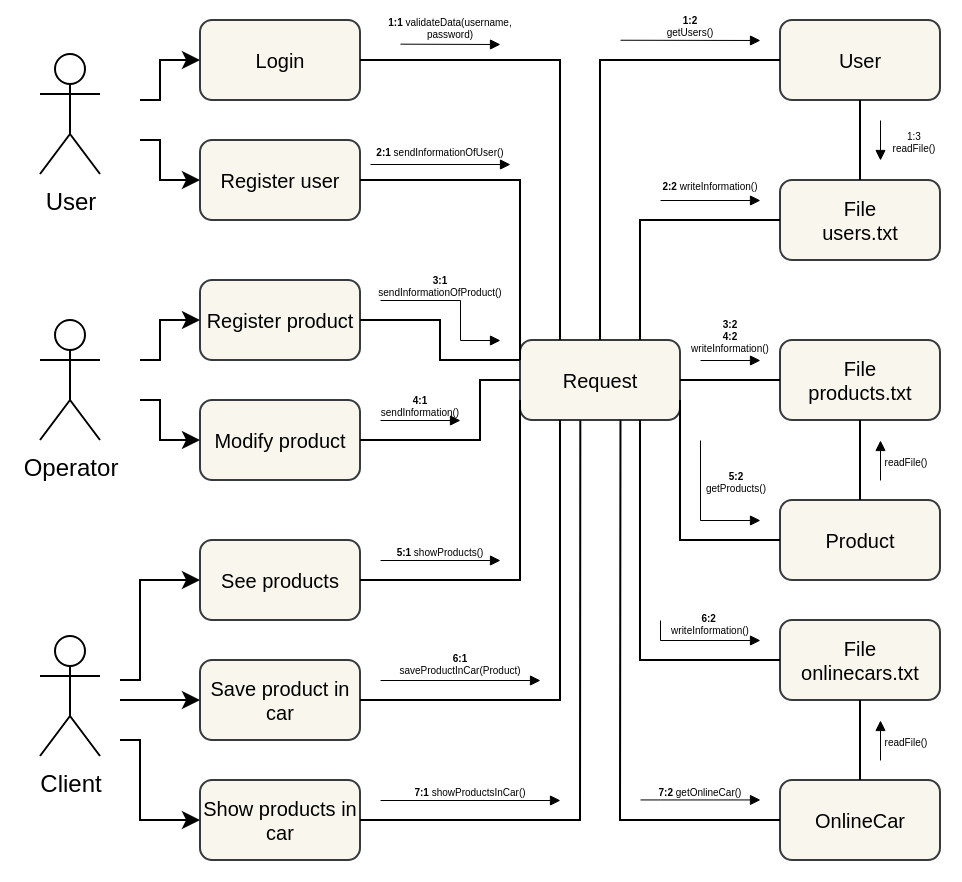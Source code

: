 <mxfile version="24.4.4" type="device">
  <diagram name="Página-1" id="ug_DDJ2ULfCn3AZsLlIb">
    <mxGraphModel dx="819" dy="426" grid="1" gridSize="10" guides="1" tooltips="1" connect="1" arrows="1" fold="1" page="1" pageScale="1" pageWidth="850" pageHeight="1100" math="0" shadow="0">
      <root>
        <mxCell id="0" />
        <mxCell id="1" parent="0" />
        <mxCell id="xbvqIUB2BOO3ILZ6pMK4-86" value="" style="rounded=0;whiteSpace=wrap;html=1;strokeColor=none;" vertex="1" parent="1">
          <mxGeometry x="20" y="50" width="480" height="440" as="geometry" />
        </mxCell>
        <mxCell id="xbvqIUB2BOO3ILZ6pMK4-1" value="User" style="shape=umlActor;verticalLabelPosition=bottom;verticalAlign=top;html=1;outlineConnect=0;" vertex="1" parent="1">
          <mxGeometry x="40" y="77" width="30" height="60" as="geometry" />
        </mxCell>
        <mxCell id="xbvqIUB2BOO3ILZ6pMK4-2" value="Login" style="rounded=1;whiteSpace=wrap;html=1;fontSize=10;fillColor=#f9f7ed;strokeColor=#36393d;" vertex="1" parent="1">
          <mxGeometry x="120" y="60" width="80" height="40" as="geometry" />
        </mxCell>
        <mxCell id="xbvqIUB2BOO3ILZ6pMK4-4" value="Request" style="rounded=1;whiteSpace=wrap;html=1;fontSize=10;fillColor=#f9f7ed;strokeColor=#36393d;" vertex="1" parent="1">
          <mxGeometry x="280" y="220" width="80" height="40" as="geometry" />
        </mxCell>
        <mxCell id="xbvqIUB2BOO3ILZ6pMK4-5" value="" style="endArrow=none;html=1;rounded=0;exitX=1;exitY=0.5;exitDx=0;exitDy=0;entryX=0.25;entryY=0;entryDx=0;entryDy=0;" edge="1" parent="1" source="xbvqIUB2BOO3ILZ6pMK4-2" target="xbvqIUB2BOO3ILZ6pMK4-4">
          <mxGeometry width="50" height="50" relative="1" as="geometry">
            <mxPoint x="230" y="130" as="sourcePoint" />
            <mxPoint x="280" y="80" as="targetPoint" />
            <Array as="points">
              <mxPoint x="300" y="80" />
            </Array>
          </mxGeometry>
        </mxCell>
        <mxCell id="xbvqIUB2BOO3ILZ6pMK4-6" value="&lt;b&gt;1:1&lt;/b&gt; validateData(username, password)" style="text;html=1;align=center;verticalAlign=middle;whiteSpace=wrap;rounded=0;fontSize=5;" vertex="1" parent="1">
          <mxGeometry x="205" y="58" width="80" height="10" as="geometry" />
        </mxCell>
        <mxCell id="xbvqIUB2BOO3ILZ6pMK4-7" value="" style="endArrow=block;html=1;rounded=0;endFill=1;endSize=4;startSize=2;jumpSize=3;strokeWidth=0.5;" edge="1" parent="1">
          <mxGeometry width="50" height="50" relative="1" as="geometry">
            <mxPoint x="220" y="71.83" as="sourcePoint" />
            <mxPoint x="270" y="72" as="targetPoint" />
          </mxGeometry>
        </mxCell>
        <mxCell id="xbvqIUB2BOO3ILZ6pMK4-8" value="User" style="rounded=1;whiteSpace=wrap;html=1;fontSize=10;fillColor=#f9f7ed;strokeColor=#36393d;" vertex="1" parent="1">
          <mxGeometry x="410" y="60" width="80" height="40" as="geometry" />
        </mxCell>
        <mxCell id="xbvqIUB2BOO3ILZ6pMK4-9" value="" style="endArrow=none;html=1;rounded=0;entryX=0;entryY=0.5;entryDx=0;entryDy=0;exitX=0.5;exitY=0;exitDx=0;exitDy=0;" edge="1" parent="1" source="xbvqIUB2BOO3ILZ6pMK4-4" target="xbvqIUB2BOO3ILZ6pMK4-8">
          <mxGeometry width="50" height="50" relative="1" as="geometry">
            <mxPoint x="380" y="80" as="sourcePoint" />
            <mxPoint x="320" y="90" as="targetPoint" />
            <Array as="points">
              <mxPoint x="320" y="80" />
            </Array>
          </mxGeometry>
        </mxCell>
        <mxCell id="xbvqIUB2BOO3ILZ6pMK4-10" value="&lt;b&gt;1:2&lt;/b&gt; getUsers()" style="text;html=1;align=center;verticalAlign=middle;whiteSpace=wrap;rounded=0;fontSize=5;" vertex="1" parent="1">
          <mxGeometry x="350" y="57" width="30" height="10" as="geometry" />
        </mxCell>
        <mxCell id="xbvqIUB2BOO3ILZ6pMK4-11" value="" style="endArrow=block;html=1;rounded=0;endFill=1;endSize=4;startSize=2;jumpSize=3;strokeWidth=0.5;" edge="1" parent="1">
          <mxGeometry width="50" height="50" relative="1" as="geometry">
            <mxPoint x="460" y="110" as="sourcePoint" />
            <mxPoint x="460" y="130" as="targetPoint" />
          </mxGeometry>
        </mxCell>
        <mxCell id="xbvqIUB2BOO3ILZ6pMK4-12" value="File&lt;div style=&quot;font-size: 10px;&quot;&gt;users.txt&lt;/div&gt;" style="rounded=1;whiteSpace=wrap;html=1;fontSize=10;fillColor=#f9f7ed;strokeColor=#36393d;" vertex="1" parent="1">
          <mxGeometry x="410" y="140" width="80" height="40" as="geometry" />
        </mxCell>
        <mxCell id="xbvqIUB2BOO3ILZ6pMK4-14" value="" style="endArrow=none;html=1;rounded=0;exitX=0.5;exitY=1;exitDx=0;exitDy=0;entryX=0.5;entryY=0;entryDx=0;entryDy=0;" edge="1" parent="1" source="xbvqIUB2BOO3ILZ6pMK4-8" target="xbvqIUB2BOO3ILZ6pMK4-12">
          <mxGeometry width="50" height="50" relative="1" as="geometry">
            <mxPoint x="340" y="110" as="sourcePoint" />
            <mxPoint x="340" y="150" as="targetPoint" />
          </mxGeometry>
        </mxCell>
        <mxCell id="xbvqIUB2BOO3ILZ6pMK4-15" value="" style="endArrow=block;html=1;rounded=0;endFill=1;endSize=4;startSize=2;jumpSize=3;strokeWidth=0.5;" edge="1" parent="1">
          <mxGeometry width="50" height="50" relative="1" as="geometry">
            <mxPoint x="330" y="69.87" as="sourcePoint" />
            <mxPoint x="400" y="70" as="targetPoint" />
          </mxGeometry>
        </mxCell>
        <mxCell id="xbvqIUB2BOO3ILZ6pMK4-16" value="1:3 readFile()" style="text;html=1;align=center;verticalAlign=middle;whiteSpace=wrap;rounded=0;fontSize=5;" vertex="1" parent="1">
          <mxGeometry x="464" y="115" width="26" height="10" as="geometry" />
        </mxCell>
        <mxCell id="xbvqIUB2BOO3ILZ6pMK4-17" value="Register user" style="rounded=1;whiteSpace=wrap;html=1;fontSize=10;fillColor=#f9f7ed;strokeColor=#36393d;" vertex="1" parent="1">
          <mxGeometry x="120" y="120" width="80" height="40" as="geometry" />
        </mxCell>
        <mxCell id="xbvqIUB2BOO3ILZ6pMK4-18" value="" style="endArrow=none;html=1;rounded=0;exitX=1;exitY=0.5;exitDx=0;exitDy=0;entryX=0;entryY=0.25;entryDx=0;entryDy=0;" edge="1" parent="1" source="xbvqIUB2BOO3ILZ6pMK4-17" target="xbvqIUB2BOO3ILZ6pMK4-4">
          <mxGeometry width="50" height="50" relative="1" as="geometry">
            <mxPoint x="200" y="139.86" as="sourcePoint" />
            <mxPoint x="330" y="110" as="targetPoint" />
            <Array as="points">
              <mxPoint x="280" y="140" />
            </Array>
          </mxGeometry>
        </mxCell>
        <mxCell id="xbvqIUB2BOO3ILZ6pMK4-19" value="&lt;b&gt;2:1&lt;/b&gt; sendInformationOfUser()" style="text;html=1;align=center;verticalAlign=middle;whiteSpace=wrap;rounded=0;fontSize=5;" vertex="1" parent="1">
          <mxGeometry x="205" y="120" width="70" height="10" as="geometry" />
        </mxCell>
        <mxCell id="xbvqIUB2BOO3ILZ6pMK4-20" value="" style="endArrow=block;html=1;rounded=0;endFill=1;endSize=4;startSize=2;jumpSize=3;strokeWidth=0.5;" edge="1" parent="1">
          <mxGeometry width="50" height="50" relative="1" as="geometry">
            <mxPoint x="205" y="132" as="sourcePoint" />
            <mxPoint x="275" y="132" as="targetPoint" />
          </mxGeometry>
        </mxCell>
        <mxCell id="xbvqIUB2BOO3ILZ6pMK4-23" value="" style="endArrow=none;html=1;rounded=0;exitX=0;exitY=0.5;exitDx=0;exitDy=0;entryX=0.75;entryY=0;entryDx=0;entryDy=0;" edge="1" parent="1" source="xbvqIUB2BOO3ILZ6pMK4-12" target="xbvqIUB2BOO3ILZ6pMK4-4">
          <mxGeometry width="50" height="50" relative="1" as="geometry">
            <mxPoint x="210" y="90" as="sourcePoint" />
            <mxPoint x="350" y="110" as="targetPoint" />
            <Array as="points">
              <mxPoint x="340" y="160" />
            </Array>
          </mxGeometry>
        </mxCell>
        <mxCell id="xbvqIUB2BOO3ILZ6pMK4-24" value="&lt;b&gt;2:2&lt;/b&gt; writeInformation()" style="text;html=1;align=center;verticalAlign=middle;whiteSpace=wrap;rounded=0;fontSize=5;" vertex="1" parent="1">
          <mxGeometry x="350" y="137" width="50" height="10" as="geometry" />
        </mxCell>
        <mxCell id="xbvqIUB2BOO3ILZ6pMK4-25" value="" style="endArrow=block;html=1;rounded=0;endFill=1;endSize=4;startSize=2;jumpSize=3;strokeWidth=0.5;" edge="1" parent="1">
          <mxGeometry width="50" height="50" relative="1" as="geometry">
            <mxPoint x="350" y="150" as="sourcePoint" />
            <mxPoint x="400" y="150" as="targetPoint" />
          </mxGeometry>
        </mxCell>
        <mxCell id="xbvqIUB2BOO3ILZ6pMK4-27" value="Register product" style="rounded=1;whiteSpace=wrap;html=1;fontSize=10;fillColor=#f9f7ed;strokeColor=#36393d;" vertex="1" parent="1">
          <mxGeometry x="120" y="190" width="80" height="40" as="geometry" />
        </mxCell>
        <mxCell id="xbvqIUB2BOO3ILZ6pMK4-28" value="Modify product" style="rounded=1;whiteSpace=wrap;html=1;fontSize=10;fillColor=#f9f7ed;strokeColor=#36393d;" vertex="1" parent="1">
          <mxGeometry x="120" y="250" width="80" height="40" as="geometry" />
        </mxCell>
        <mxCell id="xbvqIUB2BOO3ILZ6pMK4-29" value="See products" style="rounded=1;whiteSpace=wrap;html=1;fontSize=10;fillColor=#f9f7ed;strokeColor=#36393d;" vertex="1" parent="1">
          <mxGeometry x="120" y="320" width="80" height="40" as="geometry" />
        </mxCell>
        <mxCell id="xbvqIUB2BOO3ILZ6pMK4-30" value="Save product in car" style="rounded=1;whiteSpace=wrap;html=1;fontSize=10;fillColor=#f9f7ed;strokeColor=#36393d;" vertex="1" parent="1">
          <mxGeometry x="120" y="380" width="80" height="40" as="geometry" />
        </mxCell>
        <mxCell id="xbvqIUB2BOO3ILZ6pMK4-31" value="" style="endArrow=none;html=1;rounded=0;exitX=1;exitY=0.5;exitDx=0;exitDy=0;entryX=0;entryY=0.25;entryDx=0;entryDy=0;" edge="1" parent="1" source="xbvqIUB2BOO3ILZ6pMK4-27" target="xbvqIUB2BOO3ILZ6pMK4-4">
          <mxGeometry width="50" height="50" relative="1" as="geometry">
            <mxPoint x="200" y="230" as="sourcePoint" />
            <mxPoint x="250" y="180" as="targetPoint" />
            <Array as="points">
              <mxPoint x="240" y="210" />
              <mxPoint x="240" y="230" />
            </Array>
          </mxGeometry>
        </mxCell>
        <mxCell id="xbvqIUB2BOO3ILZ6pMK4-32" value="&lt;b&gt;3:1&lt;/b&gt; sendInformationOfProduct()" style="text;html=1;align=center;verticalAlign=middle;whiteSpace=wrap;rounded=0;fontSize=5;" vertex="1" parent="1">
          <mxGeometry x="205" y="187" width="70" height="10" as="geometry" />
        </mxCell>
        <mxCell id="xbvqIUB2BOO3ILZ6pMK4-33" value="" style="endArrow=block;html=1;rounded=0;endFill=1;endSize=4;startSize=2;jumpSize=3;strokeWidth=0.5;" edge="1" parent="1">
          <mxGeometry width="50" height="50" relative="1" as="geometry">
            <mxPoint x="210" y="200" as="sourcePoint" />
            <mxPoint x="270" y="220" as="targetPoint" />
            <Array as="points">
              <mxPoint x="250" y="200" />
              <mxPoint x="250" y="220" />
            </Array>
          </mxGeometry>
        </mxCell>
        <mxCell id="xbvqIUB2BOO3ILZ6pMK4-34" value="File&lt;div style=&quot;font-size: 10px;&quot;&gt;products.txt&lt;/div&gt;" style="rounded=1;whiteSpace=wrap;html=1;fontSize=10;fillColor=#f9f7ed;strokeColor=#36393d;" vertex="1" parent="1">
          <mxGeometry x="410" y="220" width="80" height="40" as="geometry" />
        </mxCell>
        <mxCell id="xbvqIUB2BOO3ILZ6pMK4-35" value="" style="endArrow=none;html=1;rounded=0;entryX=0;entryY=0.5;entryDx=0;entryDy=0;exitX=1;exitY=0.5;exitDx=0;exitDy=0;" edge="1" parent="1" source="xbvqIUB2BOO3ILZ6pMK4-4" target="xbvqIUB2BOO3ILZ6pMK4-34">
          <mxGeometry width="50" height="50" relative="1" as="geometry">
            <mxPoint x="300" y="220" as="sourcePoint" />
            <mxPoint x="350" y="170" as="targetPoint" />
          </mxGeometry>
        </mxCell>
        <mxCell id="xbvqIUB2BOO3ILZ6pMK4-36" value="&lt;b&gt;3:2&lt;/b&gt;&lt;div&gt;&lt;b&gt;4:2&lt;br&gt;&lt;/b&gt;&lt;div&gt;writeInformation()&lt;/div&gt;&lt;/div&gt;" style="text;html=1;align=center;verticalAlign=middle;whiteSpace=wrap;rounded=0;fontSize=5;" vertex="1" parent="1">
          <mxGeometry x="360" y="212" width="50" height="10" as="geometry" />
        </mxCell>
        <mxCell id="xbvqIUB2BOO3ILZ6pMK4-39" value="" style="endArrow=block;html=1;rounded=0;endFill=1;endSize=4;startSize=2;jumpSize=3;strokeWidth=0.5;" edge="1" parent="1">
          <mxGeometry width="50" height="50" relative="1" as="geometry">
            <mxPoint x="210" y="330" as="sourcePoint" />
            <mxPoint x="270" y="330" as="targetPoint" />
          </mxGeometry>
        </mxCell>
        <mxCell id="xbvqIUB2BOO3ILZ6pMK4-41" value="" style="endArrow=none;html=1;rounded=0;exitX=1;exitY=0.5;exitDx=0;exitDy=0;entryX=0;entryY=0.75;entryDx=0;entryDy=0;" edge="1" parent="1" source="xbvqIUB2BOO3ILZ6pMK4-29" target="xbvqIUB2BOO3ILZ6pMK4-4">
          <mxGeometry width="50" height="50" relative="1" as="geometry">
            <mxPoint x="300" y="350" as="sourcePoint" />
            <mxPoint x="350" y="300" as="targetPoint" />
            <Array as="points">
              <mxPoint x="280" y="340" />
            </Array>
          </mxGeometry>
        </mxCell>
        <mxCell id="xbvqIUB2BOO3ILZ6pMK4-42" value="&lt;b&gt;5:1&lt;/b&gt; showProducts()" style="text;html=1;align=center;verticalAlign=middle;whiteSpace=wrap;rounded=0;fontSize=5;" vertex="1" parent="1">
          <mxGeometry x="205" y="320" width="70" height="10" as="geometry" />
        </mxCell>
        <mxCell id="xbvqIUB2BOO3ILZ6pMK4-43" value="Product" style="rounded=1;whiteSpace=wrap;html=1;fontSize=10;fillColor=#f9f7ed;strokeColor=#36393d;" vertex="1" parent="1">
          <mxGeometry x="410" y="300" width="80" height="40" as="geometry" />
        </mxCell>
        <mxCell id="xbvqIUB2BOO3ILZ6pMK4-44" value="" style="endArrow=none;html=1;rounded=0;entryX=1;entryY=0.75;entryDx=0;entryDy=0;exitX=0;exitY=0.5;exitDx=0;exitDy=0;" edge="1" parent="1" source="xbvqIUB2BOO3ILZ6pMK4-43" target="xbvqIUB2BOO3ILZ6pMK4-4">
          <mxGeometry width="50" height="50" relative="1" as="geometry">
            <mxPoint x="250" y="330" as="sourcePoint" />
            <mxPoint x="300" y="280" as="targetPoint" />
            <Array as="points">
              <mxPoint x="360" y="320" />
            </Array>
          </mxGeometry>
        </mxCell>
        <mxCell id="xbvqIUB2BOO3ILZ6pMK4-45" value="" style="endArrow=none;html=1;rounded=0;entryX=0.5;entryY=1;entryDx=0;entryDy=0;exitX=0.5;exitY=0;exitDx=0;exitDy=0;" edge="1" parent="1" source="xbvqIUB2BOO3ILZ6pMK4-43" target="xbvqIUB2BOO3ILZ6pMK4-34">
          <mxGeometry width="50" height="50" relative="1" as="geometry">
            <mxPoint x="250" y="300" as="sourcePoint" />
            <mxPoint x="300" y="250" as="targetPoint" />
          </mxGeometry>
        </mxCell>
        <mxCell id="xbvqIUB2BOO3ILZ6pMK4-46" value="" style="endArrow=block;html=1;rounded=0;endFill=1;endSize=4;startSize=2;jumpSize=3;strokeWidth=0.5;" edge="1" parent="1">
          <mxGeometry width="50" height="50" relative="1" as="geometry">
            <mxPoint x="370" y="230" as="sourcePoint" />
            <mxPoint x="400" y="230" as="targetPoint" />
          </mxGeometry>
        </mxCell>
        <mxCell id="xbvqIUB2BOO3ILZ6pMK4-47" value="" style="endArrow=block;html=1;rounded=0;endFill=1;endSize=4;startSize=2;jumpSize=3;strokeWidth=0.5;" edge="1" parent="1">
          <mxGeometry width="50" height="50" relative="1" as="geometry">
            <mxPoint x="370" y="270" as="sourcePoint" />
            <mxPoint x="400" y="310" as="targetPoint" />
            <Array as="points">
              <mxPoint x="370" y="310" />
            </Array>
          </mxGeometry>
        </mxCell>
        <mxCell id="xbvqIUB2BOO3ILZ6pMK4-48" value="&lt;div&gt;&lt;b&gt;5:2&lt;/b&gt;&lt;/div&gt;getProducts()" style="text;html=1;align=center;verticalAlign=middle;whiteSpace=wrap;rounded=0;fontSize=5;" vertex="1" parent="1">
          <mxGeometry x="363" y="285" width="50" height="10" as="geometry" />
        </mxCell>
        <mxCell id="xbvqIUB2BOO3ILZ6pMK4-49" value="readFile()" style="text;html=1;align=center;verticalAlign=middle;whiteSpace=wrap;rounded=0;fontSize=5;" vertex="1" parent="1">
          <mxGeometry x="460" y="275" width="26" height="10" as="geometry" />
        </mxCell>
        <mxCell id="xbvqIUB2BOO3ILZ6pMK4-50" value="" style="endArrow=block;html=1;rounded=0;endFill=1;endSize=4;startSize=2;jumpSize=3;strokeWidth=0.5;" edge="1" parent="1">
          <mxGeometry width="50" height="50" relative="1" as="geometry">
            <mxPoint x="460" y="290" as="sourcePoint" />
            <mxPoint x="460" y="270" as="targetPoint" />
          </mxGeometry>
        </mxCell>
        <mxCell id="xbvqIUB2BOO3ILZ6pMK4-53" value="" style="endArrow=none;html=1;rounded=0;exitX=1;exitY=0.5;exitDx=0;exitDy=0;entryX=0.25;entryY=1;entryDx=0;entryDy=0;" edge="1" parent="1" source="xbvqIUB2BOO3ILZ6pMK4-30" target="xbvqIUB2BOO3ILZ6pMK4-4">
          <mxGeometry width="50" height="50" relative="1" as="geometry">
            <mxPoint x="190" y="360" as="sourcePoint" />
            <mxPoint x="240" y="310" as="targetPoint" />
            <Array as="points">
              <mxPoint x="300" y="400" />
            </Array>
          </mxGeometry>
        </mxCell>
        <mxCell id="xbvqIUB2BOO3ILZ6pMK4-54" value="OnlineCar" style="rounded=1;whiteSpace=wrap;html=1;fontSize=10;fillColor=#f9f7ed;strokeColor=#36393d;" vertex="1" parent="1">
          <mxGeometry x="410" y="440" width="80" height="40" as="geometry" />
        </mxCell>
        <mxCell id="xbvqIUB2BOO3ILZ6pMK4-55" value="File&lt;div style=&quot;font-size: 10px;&quot;&gt;onlinecars.txt&lt;/div&gt;" style="rounded=1;whiteSpace=wrap;html=1;fontSize=10;fillColor=#f9f7ed;strokeColor=#36393d;" vertex="1" parent="1">
          <mxGeometry x="410" y="360" width="80" height="40" as="geometry" />
        </mxCell>
        <mxCell id="xbvqIUB2BOO3ILZ6pMK4-56" value="" style="endArrow=none;html=1;rounded=0;exitX=1;exitY=0.5;exitDx=0;exitDy=0;entryX=0;entryY=0.5;entryDx=0;entryDy=0;" edge="1" parent="1" source="xbvqIUB2BOO3ILZ6pMK4-28" target="xbvqIUB2BOO3ILZ6pMK4-4">
          <mxGeometry width="50" height="50" relative="1" as="geometry">
            <mxPoint x="290" y="340" as="sourcePoint" />
            <mxPoint x="340" y="290" as="targetPoint" />
            <Array as="points">
              <mxPoint x="260" y="270" />
              <mxPoint x="260" y="240" />
            </Array>
          </mxGeometry>
        </mxCell>
        <mxCell id="xbvqIUB2BOO3ILZ6pMK4-57" value="&lt;b&gt;4:1&lt;/b&gt; sendInformation()" style="text;html=1;align=center;verticalAlign=middle;whiteSpace=wrap;rounded=0;fontSize=5;" vertex="1" parent="1">
          <mxGeometry x="210" y="247" width="40" height="10" as="geometry" />
        </mxCell>
        <mxCell id="xbvqIUB2BOO3ILZ6pMK4-58" value="" style="endArrow=none;html=1;rounded=0;entryX=0.75;entryY=1;entryDx=0;entryDy=0;exitX=0;exitY=0.5;exitDx=0;exitDy=0;" edge="1" parent="1" source="xbvqIUB2BOO3ILZ6pMK4-55" target="xbvqIUB2BOO3ILZ6pMK4-4">
          <mxGeometry width="50" height="50" relative="1" as="geometry">
            <mxPoint x="400" y="380" as="sourcePoint" />
            <mxPoint x="340" y="320" as="targetPoint" />
            <Array as="points">
              <mxPoint x="340" y="380" />
            </Array>
          </mxGeometry>
        </mxCell>
        <mxCell id="xbvqIUB2BOO3ILZ6pMK4-59" value="" style="endArrow=block;html=1;rounded=0;endFill=1;endSize=4;startSize=2;jumpSize=3;strokeWidth=0.5;" edge="1" parent="1">
          <mxGeometry width="50" height="50" relative="1" as="geometry">
            <mxPoint x="350" y="360" as="sourcePoint" />
            <mxPoint x="400" y="370" as="targetPoint" />
            <Array as="points">
              <mxPoint x="350" y="370" />
            </Array>
          </mxGeometry>
        </mxCell>
        <mxCell id="xbvqIUB2BOO3ILZ6pMK4-60" value="&lt;b&gt;6:2&lt;/b&gt;&amp;nbsp;&lt;div&gt;writeInformation()&lt;/div&gt;" style="text;html=1;align=center;verticalAlign=middle;whiteSpace=wrap;rounded=0;fontSize=5;" vertex="1" parent="1">
          <mxGeometry x="350" y="356" width="50" height="10" as="geometry" />
        </mxCell>
        <mxCell id="xbvqIUB2BOO3ILZ6pMK4-61" value="Show products in car" style="rounded=1;whiteSpace=wrap;html=1;fontSize=10;fillColor=#f9f7ed;strokeColor=#36393d;" vertex="1" parent="1">
          <mxGeometry x="120" y="440" width="80" height="40" as="geometry" />
        </mxCell>
        <mxCell id="xbvqIUB2BOO3ILZ6pMK4-62" value="" style="endArrow=none;html=1;rounded=0;exitX=1;exitY=0.5;exitDx=0;exitDy=0;entryX=0.377;entryY=1.005;entryDx=0;entryDy=0;entryPerimeter=0;" edge="1" parent="1" source="xbvqIUB2BOO3ILZ6pMK4-61" target="xbvqIUB2BOO3ILZ6pMK4-4">
          <mxGeometry width="50" height="50" relative="1" as="geometry">
            <mxPoint x="290" y="380" as="sourcePoint" />
            <mxPoint x="340" y="330" as="targetPoint" />
            <Array as="points">
              <mxPoint x="310" y="460" />
            </Array>
          </mxGeometry>
        </mxCell>
        <mxCell id="xbvqIUB2BOO3ILZ6pMK4-63" value="&lt;b&gt;6:1&lt;/b&gt; saveProductInCar(Product)" style="text;html=1;align=center;verticalAlign=middle;whiteSpace=wrap;rounded=0;fontSize=5;" vertex="1" parent="1">
          <mxGeometry x="215" y="376" width="70" height="10" as="geometry" />
        </mxCell>
        <mxCell id="xbvqIUB2BOO3ILZ6pMK4-65" value="" style="endArrow=block;html=1;rounded=0;endFill=1;endSize=4;startSize=2;jumpSize=3;strokeWidth=0.5;" edge="1" parent="1">
          <mxGeometry width="50" height="50" relative="1" as="geometry">
            <mxPoint x="210" y="390" as="sourcePoint" />
            <mxPoint x="290" y="390" as="targetPoint" />
          </mxGeometry>
        </mxCell>
        <mxCell id="xbvqIUB2BOO3ILZ6pMK4-66" value="&lt;b&gt;7:1&lt;/b&gt; showProductsInCar()" style="text;html=1;align=center;verticalAlign=middle;whiteSpace=wrap;rounded=0;fontSize=5;" vertex="1" parent="1">
          <mxGeometry x="220" y="440" width="70" height="10" as="geometry" />
        </mxCell>
        <mxCell id="xbvqIUB2BOO3ILZ6pMK4-68" value="" style="endArrow=block;html=1;rounded=0;endFill=1;endSize=4;startSize=2;jumpSize=3;strokeWidth=0.5;" edge="1" parent="1">
          <mxGeometry width="50" height="50" relative="1" as="geometry">
            <mxPoint x="210" y="450" as="sourcePoint" />
            <mxPoint x="300" y="450" as="targetPoint" />
          </mxGeometry>
        </mxCell>
        <mxCell id="xbvqIUB2BOO3ILZ6pMK4-69" value="" style="endArrow=none;html=1;rounded=0;entryX=0.628;entryY=1.003;entryDx=0;entryDy=0;entryPerimeter=0;exitX=0;exitY=0.5;exitDx=0;exitDy=0;" edge="1" parent="1" source="xbvqIUB2BOO3ILZ6pMK4-54" target="xbvqIUB2BOO3ILZ6pMK4-4">
          <mxGeometry width="50" height="50" relative="1" as="geometry">
            <mxPoint x="200" y="450" as="sourcePoint" />
            <mxPoint x="250" y="400" as="targetPoint" />
            <Array as="points">
              <mxPoint x="330" y="460" />
            </Array>
          </mxGeometry>
        </mxCell>
        <mxCell id="xbvqIUB2BOO3ILZ6pMK4-70" value="" style="endArrow=block;html=1;rounded=0;endFill=1;endSize=4;startSize=2;jumpSize=3;strokeWidth=0.5;" edge="1" parent="1">
          <mxGeometry width="50" height="50" relative="1" as="geometry">
            <mxPoint x="340" y="449.72" as="sourcePoint" />
            <mxPoint x="400" y="449.72" as="targetPoint" />
            <Array as="points">
              <mxPoint x="350" y="449.72" />
            </Array>
          </mxGeometry>
        </mxCell>
        <mxCell id="xbvqIUB2BOO3ILZ6pMK4-71" value="&lt;b&gt;7:2&lt;/b&gt; getOnlineCar()" style="text;html=1;align=center;verticalAlign=middle;whiteSpace=wrap;rounded=0;fontSize=5;" vertex="1" parent="1">
          <mxGeometry x="340" y="439.72" width="60" height="10" as="geometry" />
        </mxCell>
        <mxCell id="xbvqIUB2BOO3ILZ6pMK4-72" value="" style="endArrow=none;html=1;rounded=0;entryX=0.5;entryY=1;entryDx=0;entryDy=0;exitX=0.5;exitY=0;exitDx=0;exitDy=0;" edge="1" parent="1" source="xbvqIUB2BOO3ILZ6pMK4-54" target="xbvqIUB2BOO3ILZ6pMK4-55">
          <mxGeometry width="50" height="50" relative="1" as="geometry">
            <mxPoint x="190" y="370" as="sourcePoint" />
            <mxPoint x="240" y="320" as="targetPoint" />
          </mxGeometry>
        </mxCell>
        <mxCell id="xbvqIUB2BOO3ILZ6pMK4-73" value="readFile()" style="text;html=1;align=center;verticalAlign=middle;whiteSpace=wrap;rounded=0;fontSize=5;" vertex="1" parent="1">
          <mxGeometry x="460" y="415" width="26" height="10" as="geometry" />
        </mxCell>
        <mxCell id="xbvqIUB2BOO3ILZ6pMK4-74" value="" style="endArrow=block;html=1;rounded=0;endFill=1;endSize=4;startSize=2;jumpSize=3;strokeWidth=0.5;" edge="1" parent="1">
          <mxGeometry width="50" height="50" relative="1" as="geometry">
            <mxPoint x="460" y="430" as="sourcePoint" />
            <mxPoint x="460" y="410" as="targetPoint" />
          </mxGeometry>
        </mxCell>
        <mxCell id="xbvqIUB2BOO3ILZ6pMK4-75" value="Operator" style="shape=umlActor;verticalLabelPosition=bottom;verticalAlign=top;html=1;outlineConnect=0;" vertex="1" parent="1">
          <mxGeometry x="40" y="210" width="30" height="60" as="geometry" />
        </mxCell>
        <mxCell id="xbvqIUB2BOO3ILZ6pMK4-77" value="Client" style="shape=umlActor;verticalLabelPosition=bottom;verticalAlign=top;html=1;outlineConnect=0;" vertex="1" parent="1">
          <mxGeometry x="40" y="368" width="30" height="60" as="geometry" />
        </mxCell>
        <mxCell id="xbvqIUB2BOO3ILZ6pMK4-78" value="" style="endArrow=block;html=1;rounded=0;endFill=1;endSize=4;startSize=2;jumpSize=3;strokeWidth=0.5;" edge="1" parent="1">
          <mxGeometry width="50" height="50" relative="1" as="geometry">
            <mxPoint x="210" y="260" as="sourcePoint" />
            <mxPoint x="250" y="260" as="targetPoint" />
          </mxGeometry>
        </mxCell>
        <mxCell id="xbvqIUB2BOO3ILZ6pMK4-79" value="" style="endArrow=classic;html=1;rounded=0;entryX=0;entryY=0.5;entryDx=0;entryDy=0;" edge="1" parent="1" target="xbvqIUB2BOO3ILZ6pMK4-2">
          <mxGeometry width="50" height="50" relative="1" as="geometry">
            <mxPoint x="90" y="100" as="sourcePoint" />
            <mxPoint x="380" y="180" as="targetPoint" />
            <Array as="points">
              <mxPoint x="100" y="100" />
              <mxPoint x="100" y="80" />
            </Array>
          </mxGeometry>
        </mxCell>
        <mxCell id="xbvqIUB2BOO3ILZ6pMK4-80" value="" style="endArrow=classic;html=1;rounded=0;entryX=0;entryY=0.5;entryDx=0;entryDy=0;" edge="1" parent="1" target="xbvqIUB2BOO3ILZ6pMK4-17">
          <mxGeometry width="50" height="50" relative="1" as="geometry">
            <mxPoint x="90" y="120" as="sourcePoint" />
            <mxPoint x="270" y="140" as="targetPoint" />
            <Array as="points">
              <mxPoint x="100" y="120" />
              <mxPoint x="100" y="140" />
            </Array>
          </mxGeometry>
        </mxCell>
        <mxCell id="xbvqIUB2BOO3ILZ6pMK4-81" value="" style="endArrow=classic;html=1;rounded=0;entryX=0;entryY=0.5;entryDx=0;entryDy=0;" edge="1" parent="1">
          <mxGeometry width="50" height="50" relative="1" as="geometry">
            <mxPoint x="90" y="230" as="sourcePoint" />
            <mxPoint x="120" y="210" as="targetPoint" />
            <Array as="points">
              <mxPoint x="100" y="230" />
              <mxPoint x="100" y="210" />
            </Array>
          </mxGeometry>
        </mxCell>
        <mxCell id="xbvqIUB2BOO3ILZ6pMK4-82" value="" style="endArrow=classic;html=1;rounded=0;entryX=0;entryY=0.5;entryDx=0;entryDy=0;" edge="1" parent="1">
          <mxGeometry width="50" height="50" relative="1" as="geometry">
            <mxPoint x="90" y="250" as="sourcePoint" />
            <mxPoint x="120" y="270" as="targetPoint" />
            <Array as="points">
              <mxPoint x="100" y="250" />
              <mxPoint x="100" y="270" />
            </Array>
          </mxGeometry>
        </mxCell>
        <mxCell id="xbvqIUB2BOO3ILZ6pMK4-83" value="" style="endArrow=classic;html=1;rounded=0;entryX=0;entryY=0.5;entryDx=0;entryDy=0;" edge="1" parent="1" target="xbvqIUB2BOO3ILZ6pMK4-29">
          <mxGeometry width="50" height="50" relative="1" as="geometry">
            <mxPoint x="80" y="390" as="sourcePoint" />
            <mxPoint x="300" y="310" as="targetPoint" />
            <Array as="points">
              <mxPoint x="90" y="390" />
              <mxPoint x="90" y="340" />
            </Array>
          </mxGeometry>
        </mxCell>
        <mxCell id="xbvqIUB2BOO3ILZ6pMK4-84" value="" style="endArrow=classic;html=1;rounded=0;entryX=0;entryY=0.5;entryDx=0;entryDy=0;" edge="1" parent="1" target="xbvqIUB2BOO3ILZ6pMK4-30">
          <mxGeometry width="50" height="50" relative="1" as="geometry">
            <mxPoint x="80" y="400" as="sourcePoint" />
            <mxPoint x="300" y="380" as="targetPoint" />
          </mxGeometry>
        </mxCell>
        <mxCell id="xbvqIUB2BOO3ILZ6pMK4-85" value="" style="endArrow=classic;html=1;rounded=0;entryX=0;entryY=0.5;entryDx=0;entryDy=0;" edge="1" parent="1" target="xbvqIUB2BOO3ILZ6pMK4-61">
          <mxGeometry width="50" height="50" relative="1" as="geometry">
            <mxPoint x="80" y="420" as="sourcePoint" />
            <mxPoint x="300" y="380" as="targetPoint" />
            <Array as="points">
              <mxPoint x="90" y="420" />
              <mxPoint x="90" y="460" />
            </Array>
          </mxGeometry>
        </mxCell>
      </root>
    </mxGraphModel>
  </diagram>
</mxfile>
